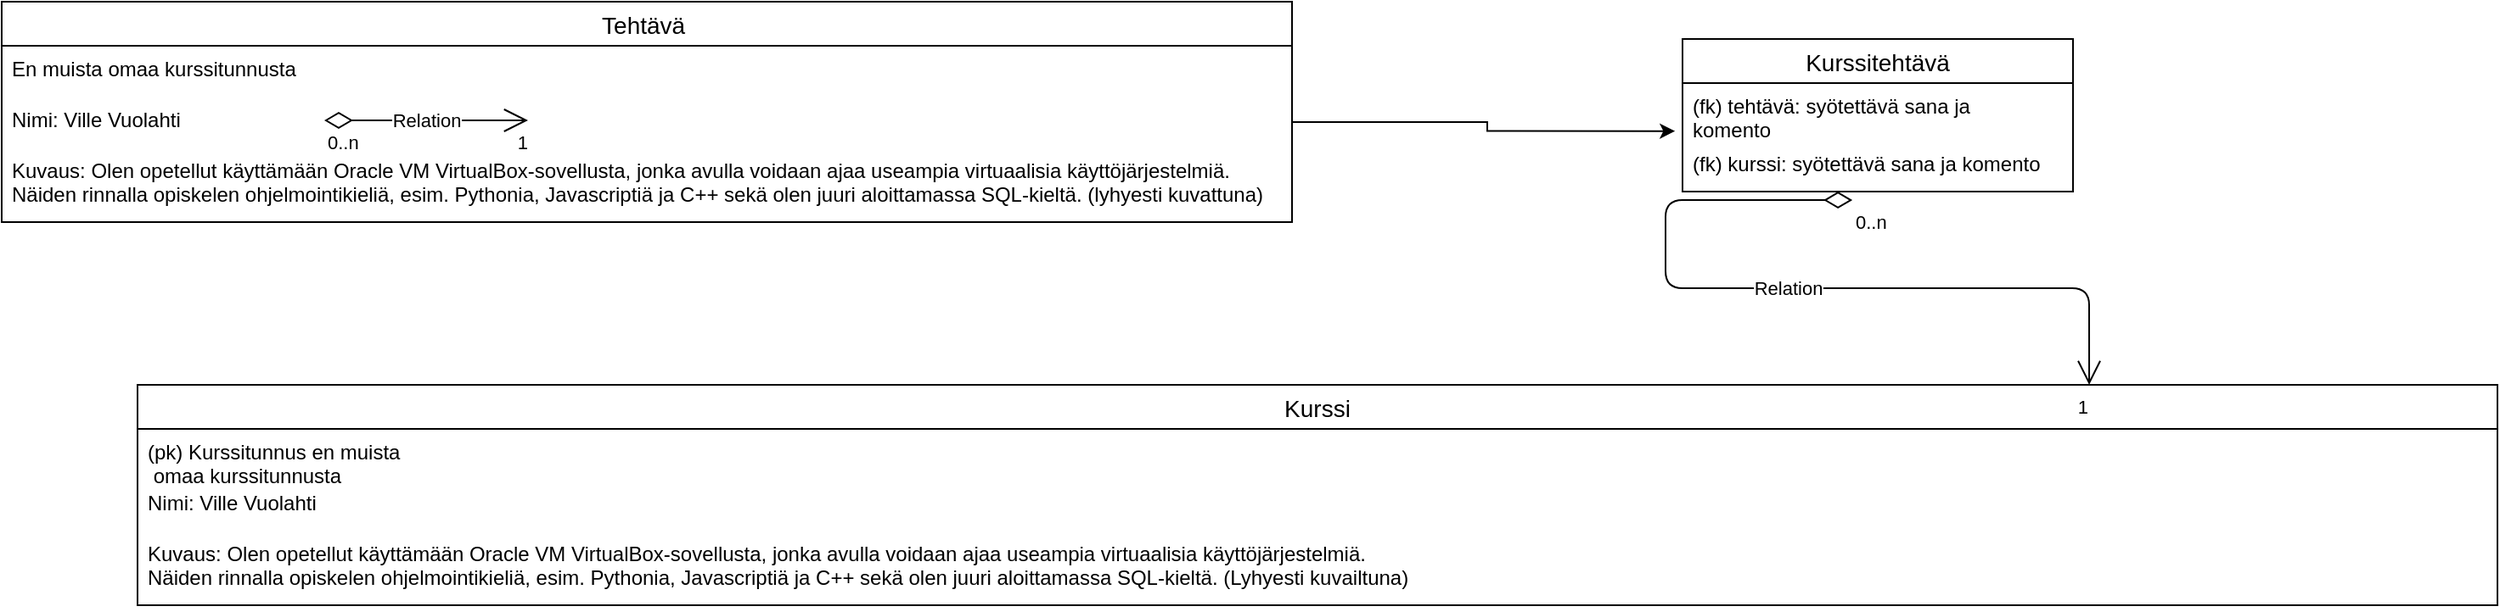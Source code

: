 <mxfile version="13.6.2" type="device"><diagram id="xjV8KDFQKtG4ICbQoQ5U" name="Page-1"><mxGraphModel dx="2249" dy="762" grid="1" gridSize="10" guides="1" tooltips="1" connect="1" arrows="1" fold="1" page="1" pageScale="1" pageWidth="827" pageHeight="1169" math="0" shadow="0"><root><mxCell id="0"/><mxCell id="1" parent="0"/><mxCell id="5lB_KOj0NTrvx90SKgth-42" value="Kurssitehtävä" style="swimlane;fontStyle=0;childLayout=stackLayout;horizontal=1;startSize=26;horizontalStack=0;resizeParent=1;resizeParentMax=0;resizeLast=0;collapsible=1;marginBottom=0;align=center;fontSize=14;" vertex="1" parent="1"><mxGeometry x="330" y="236" width="230" height="90" as="geometry"/></mxCell><mxCell id="5lB_KOj0NTrvx90SKgth-43" value="(fk) tehtävä: syötettävä sana ja &#10;komento " style="text;strokeColor=none;fillColor=none;spacingLeft=4;spacingRight=4;overflow=hidden;rotatable=0;points=[[0,0.5],[1,0.5]];portConstraint=eastwest;fontSize=12;" vertex="1" parent="5lB_KOj0NTrvx90SKgth-42"><mxGeometry y="26" width="230" height="34" as="geometry"/></mxCell><mxCell id="5lB_KOj0NTrvx90SKgth-44" value="(fk) kurssi: syötettävä sana ja komento" style="text;strokeColor=none;fillColor=none;spacingLeft=4;spacingRight=4;overflow=hidden;rotatable=0;points=[[0,0.5],[1,0.5]];portConstraint=eastwest;fontSize=12;" vertex="1" parent="5lB_KOj0NTrvx90SKgth-42"><mxGeometry y="60" width="230" height="30" as="geometry"/></mxCell><mxCell id="5lB_KOj0NTrvx90SKgth-53" style="edgeStyle=orthogonalEdgeStyle;rounded=0;orthogonalLoop=1;jettySize=auto;html=1;entryX=-0.019;entryY=0.833;entryDx=0;entryDy=0;entryPerimeter=0;" edge="1" parent="1" source="5lB_KOj0NTrvx90SKgth-37" target="5lB_KOj0NTrvx90SKgth-43"><mxGeometry relative="1" as="geometry"><mxPoint x="200" y="290" as="targetPoint"/></mxGeometry></mxCell><mxCell id="5lB_KOj0NTrvx90SKgth-35" value="Tehtävä " style="swimlane;fontStyle=0;childLayout=stackLayout;horizontal=1;startSize=26;horizontalStack=0;resizeParent=1;resizeParentMax=0;resizeLast=0;collapsible=1;marginBottom=0;align=center;fontSize=14;" vertex="1" parent="1"><mxGeometry x="-660" y="214" width="760" height="130" as="geometry"/></mxCell><mxCell id="5lB_KOj0NTrvx90SKgth-36" value="En muista omaa kurssitunnusta " style="text;strokeColor=none;fillColor=none;spacingLeft=4;spacingRight=4;overflow=hidden;rotatable=0;points=[[0,0.5],[1,0.5]];portConstraint=eastwest;fontSize=12;" vertex="1" parent="5lB_KOj0NTrvx90SKgth-35"><mxGeometry y="26" width="760" height="30" as="geometry"/></mxCell><mxCell id="5lB_KOj0NTrvx90SKgth-39" value="Relation" style="endArrow=open;html=1;endSize=12;startArrow=diamondThin;startSize=14;startFill=0;edgeStyle=orthogonalEdgeStyle;" edge="1" parent="5lB_KOj0NTrvx90SKgth-35"><mxGeometry relative="1" as="geometry"><mxPoint x="190" y="70" as="sourcePoint"/><mxPoint x="310" y="70" as="targetPoint"/></mxGeometry></mxCell><mxCell id="5lB_KOj0NTrvx90SKgth-40" value="0..n" style="edgeLabel;resizable=0;html=1;align=left;verticalAlign=top;" connectable="0" vertex="1" parent="5lB_KOj0NTrvx90SKgth-39"><mxGeometry x="-1" relative="1" as="geometry"/></mxCell><mxCell id="5lB_KOj0NTrvx90SKgth-41" value="1" style="edgeLabel;resizable=0;html=1;align=right;verticalAlign=top;" connectable="0" vertex="1" parent="5lB_KOj0NTrvx90SKgth-39"><mxGeometry x="1" relative="1" as="geometry"/></mxCell><mxCell id="5lB_KOj0NTrvx90SKgth-37" value="Nimi: Ville Vuolahti" style="text;strokeColor=none;fillColor=none;spacingLeft=4;spacingRight=4;overflow=hidden;rotatable=0;points=[[0,0.5],[1,0.5]];portConstraint=eastwest;fontSize=12;" vertex="1" parent="5lB_KOj0NTrvx90SKgth-35"><mxGeometry y="56" width="760" height="30" as="geometry"/></mxCell><mxCell id="5lB_KOj0NTrvx90SKgth-38" value="Kuvaus: Olen opetellut käyttämään Oracle VM VirtualBox-sovellusta, jonka avulla voidaan ajaa useampia virtuaalisia käyttöjärjestelmiä. &#10;Näiden rinnalla opiskelen ohjelmointikieliä, esim. Pythonia, Javascriptiä ja C++ sekä olen juuri aloittamassa SQL-kieltä. (lyhyesti kuvattuna)&#10; " style="text;strokeColor=none;fillColor=none;spacingLeft=4;spacingRight=4;overflow=hidden;rotatable=0;points=[[0,0.5],[1,0.5]];portConstraint=eastwest;fontSize=12;" vertex="1" parent="5lB_KOj0NTrvx90SKgth-35"><mxGeometry y="86" width="760" height="44" as="geometry"/></mxCell><mxCell id="5lB_KOj0NTrvx90SKgth-49" value="Kurssi" style="swimlane;fontStyle=0;childLayout=stackLayout;horizontal=1;startSize=26;horizontalStack=0;resizeParent=1;resizeParentMax=0;resizeLast=0;collapsible=1;marginBottom=0;align=center;fontSize=14;" vertex="1" parent="1"><mxGeometry x="-580" y="440" width="1390" height="130" as="geometry"/></mxCell><mxCell id="5lB_KOj0NTrvx90SKgth-50" value="(pk) Kurssitunnus en muista&#10; omaa kurssitunnusta  " style="text;strokeColor=none;fillColor=none;spacingLeft=4;spacingRight=4;overflow=hidden;rotatable=0;points=[[0,0.5],[1,0.5]];portConstraint=eastwest;fontSize=12;" vertex="1" parent="5lB_KOj0NTrvx90SKgth-49"><mxGeometry y="26" width="1390" height="30" as="geometry"/></mxCell><mxCell id="5lB_KOj0NTrvx90SKgth-51" value="Nimi: Ville Vuolahti " style="text;strokeColor=none;fillColor=none;spacingLeft=4;spacingRight=4;overflow=hidden;rotatable=0;points=[[0,0.5],[1,0.5]];portConstraint=eastwest;fontSize=12;" vertex="1" parent="5lB_KOj0NTrvx90SKgth-49"><mxGeometry y="56" width="1390" height="30" as="geometry"/></mxCell><mxCell id="5lB_KOj0NTrvx90SKgth-52" value="Kuvaus: Olen opetellut käyttämään Oracle VM VirtualBox-sovellusta, jonka avulla voidaan ajaa useampia virtuaalisia käyttöjärjestelmiä. &#10;Näiden rinnalla opiskelen ohjelmointikieliä, esim. Pythonia, Javascriptiä ja C++ sekä olen juuri aloittamassa SQL-kieltä. (Lyhyesti kuvailtuna)" style="text;strokeColor=none;fillColor=none;spacingLeft=4;spacingRight=4;overflow=hidden;rotatable=0;points=[[0,0.5],[1,0.5]];portConstraint=eastwest;fontSize=12;" vertex="1" parent="5lB_KOj0NTrvx90SKgth-49"><mxGeometry y="86" width="1390" height="44" as="geometry"/></mxCell><mxCell id="5lB_KOj0NTrvx90SKgth-55" value="Relation" style="endArrow=open;html=1;endSize=12;startArrow=diamondThin;startSize=14;startFill=0;edgeStyle=orthogonalEdgeStyle;exitX=0.435;exitY=1.167;exitDx=0;exitDy=0;exitPerimeter=0;entryX=0.827;entryY=0;entryDx=0;entryDy=0;entryPerimeter=0;" edge="1" parent="1" source="5lB_KOj0NTrvx90SKgth-44" target="5lB_KOj0NTrvx90SKgth-49"><mxGeometry relative="1" as="geometry"><mxPoint x="410" y="390" as="sourcePoint"/><mxPoint x="570" y="390" as="targetPoint"/></mxGeometry></mxCell><mxCell id="5lB_KOj0NTrvx90SKgth-56" value="0..n" style="edgeLabel;resizable=0;html=1;align=left;verticalAlign=top;" connectable="0" vertex="1" parent="5lB_KOj0NTrvx90SKgth-55"><mxGeometry x="-1" relative="1" as="geometry"/></mxCell><mxCell id="5lB_KOj0NTrvx90SKgth-57" value="1" style="edgeLabel;resizable=0;html=1;align=right;verticalAlign=top;" connectable="0" vertex="1" parent="5lB_KOj0NTrvx90SKgth-55"><mxGeometry x="1" relative="1" as="geometry"/></mxCell></root></mxGraphModel></diagram></mxfile>